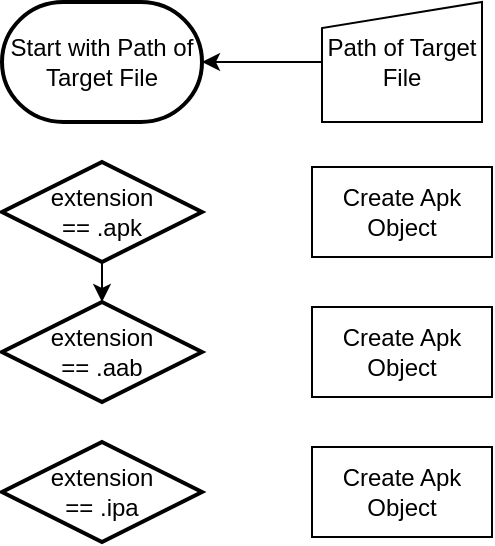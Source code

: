 <mxfile version="22.1.11" type="github">
  <diagram id="C5RBs43oDa-KdzZeNtuy" name="Page-1">
    <mxGraphModel dx="1194" dy="797" grid="1" gridSize="10" guides="1" tooltips="1" connect="1" arrows="1" fold="1" page="1" pageScale="1" pageWidth="827" pageHeight="1169" math="0" shadow="0">
      <root>
        <mxCell id="WIyWlLk6GJQsqaUBKTNV-0" />
        <mxCell id="WIyWlLk6GJQsqaUBKTNV-1" parent="WIyWlLk6GJQsqaUBKTNV-0" />
        <mxCell id="ZD5niyjhzPdkFjPMz-g3-0" value="Start with Path of Target File" style="strokeWidth=2;html=1;shape=mxgraph.flowchart.terminator;whiteSpace=wrap;" vertex="1" parent="WIyWlLk6GJQsqaUBKTNV-1">
          <mxGeometry x="120" y="50" width="100" height="60" as="geometry" />
        </mxCell>
        <mxCell id="ZD5niyjhzPdkFjPMz-g3-2" value="" style="edgeStyle=orthogonalEdgeStyle;rounded=0;orthogonalLoop=1;jettySize=auto;html=1;" edge="1" parent="WIyWlLk6GJQsqaUBKTNV-1" source="ZD5niyjhzPdkFjPMz-g3-1" target="ZD5niyjhzPdkFjPMz-g3-0">
          <mxGeometry relative="1" as="geometry" />
        </mxCell>
        <mxCell id="ZD5niyjhzPdkFjPMz-g3-1" value="Path of Target File" style="shape=manualInput;whiteSpace=wrap;html=1;size=13;" vertex="1" parent="WIyWlLk6GJQsqaUBKTNV-1">
          <mxGeometry x="280" y="50" width="80" height="60" as="geometry" />
        </mxCell>
        <mxCell id="ZD5niyjhzPdkFjPMz-g3-3" value="extension &lt;br&gt;== .apk" style="strokeWidth=2;html=1;shape=mxgraph.flowchart.decision;whiteSpace=wrap;" vertex="1" parent="WIyWlLk6GJQsqaUBKTNV-1">
          <mxGeometry x="120" y="130" width="100" height="50" as="geometry" />
        </mxCell>
        <mxCell id="ZD5niyjhzPdkFjPMz-g3-4" value="extension &lt;br&gt;== .aab" style="strokeWidth=2;html=1;shape=mxgraph.flowchart.decision;whiteSpace=wrap;" vertex="1" parent="WIyWlLk6GJQsqaUBKTNV-1">
          <mxGeometry x="120" y="200" width="100" height="50" as="geometry" />
        </mxCell>
        <mxCell id="ZD5niyjhzPdkFjPMz-g3-5" value="extension &lt;br&gt;== .ipa" style="strokeWidth=2;html=1;shape=mxgraph.flowchart.decision;whiteSpace=wrap;" vertex="1" parent="WIyWlLk6GJQsqaUBKTNV-1">
          <mxGeometry x="120" y="270" width="100" height="50" as="geometry" />
        </mxCell>
        <mxCell id="ZD5niyjhzPdkFjPMz-g3-6" value="Create Apk Object" style="rounded=0;whiteSpace=wrap;html=1;" vertex="1" parent="WIyWlLk6GJQsqaUBKTNV-1">
          <mxGeometry x="275" y="132.5" width="90" height="45" as="geometry" />
        </mxCell>
        <mxCell id="ZD5niyjhzPdkFjPMz-g3-7" value="Create Apk Object" style="rounded=0;whiteSpace=wrap;html=1;" vertex="1" parent="WIyWlLk6GJQsqaUBKTNV-1">
          <mxGeometry x="275" y="202.5" width="90" height="45" as="geometry" />
        </mxCell>
        <mxCell id="ZD5niyjhzPdkFjPMz-g3-8" value="Create Apk Object" style="rounded=0;whiteSpace=wrap;html=1;" vertex="1" parent="WIyWlLk6GJQsqaUBKTNV-1">
          <mxGeometry x="275" y="272.5" width="90" height="45" as="geometry" />
        </mxCell>
        <mxCell id="ZD5niyjhzPdkFjPMz-g3-9" style="edgeStyle=orthogonalEdgeStyle;rounded=0;orthogonalLoop=1;jettySize=auto;html=1;exitX=0.5;exitY=1;exitDx=0;exitDy=0;exitPerimeter=0;entryX=0.5;entryY=0;entryDx=0;entryDy=0;entryPerimeter=0;" edge="1" parent="WIyWlLk6GJQsqaUBKTNV-1" source="ZD5niyjhzPdkFjPMz-g3-3" target="ZD5niyjhzPdkFjPMz-g3-4">
          <mxGeometry relative="1" as="geometry" />
        </mxCell>
      </root>
    </mxGraphModel>
  </diagram>
</mxfile>
